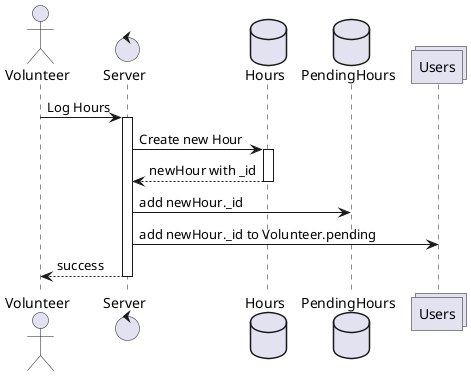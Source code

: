 @startuml
actor Volunteer
control Server
database Hours
database PendingHours
collections Users

Volunteer -> Server : Log Hours
activate Server

Server -> Hours: Create new Hour
activate Hours
return newHour with _id

Server -> PendingHours: add newHour._id

Server -> Users: add newHour._id to Volunteer.pending
return success
@enduml